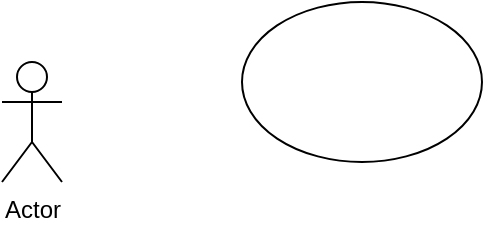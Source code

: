 <mxfile version="21.2.9" type="github">
  <diagram name="페이지-1" id="tsgPhIssH0S1TCMxmM53">
    <mxGraphModel dx="1781" dy="524" grid="1" gridSize="10" guides="1" tooltips="1" connect="1" arrows="1" fold="1" page="1" pageScale="1" pageWidth="827" pageHeight="1169" math="0" shadow="0">
      <root>
        <mxCell id="0" />
        <mxCell id="1" parent="0" />
        <mxCell id="cbvDhCFMUBx_PBE_txJa-1" value="Actor" style="shape=umlActor;verticalLabelPosition=bottom;verticalAlign=top;html=1;outlineConnect=0;" vertex="1" parent="1">
          <mxGeometry x="-730" y="160" width="30" height="60" as="geometry" />
        </mxCell>
        <mxCell id="cbvDhCFMUBx_PBE_txJa-5" value="" style="ellipse;whiteSpace=wrap;html=1;" vertex="1" parent="1">
          <mxGeometry x="-610" y="130" width="120" height="80" as="geometry" />
        </mxCell>
      </root>
    </mxGraphModel>
  </diagram>
</mxfile>
